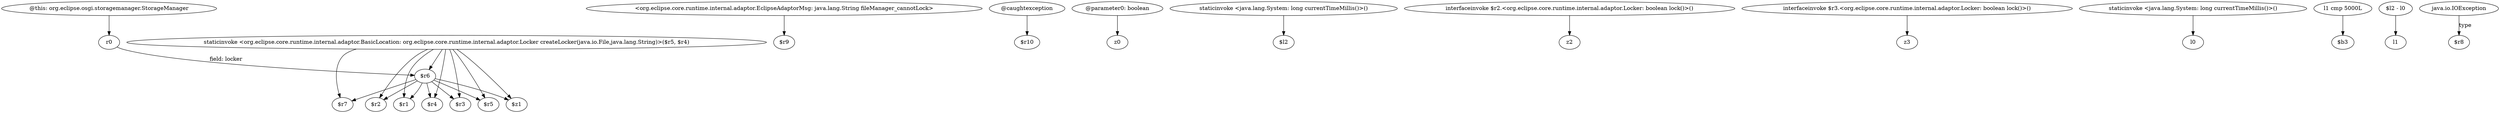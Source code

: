 digraph g {
0[label="staticinvoke <org.eclipse.core.runtime.internal.adaptor.BasicLocation: org.eclipse.core.runtime.internal.adaptor.Locker createLocker(java.io.File,java.lang.String)>($r5, $r4)"]
1[label="$r6"]
0->1[label=""]
2[label="<org.eclipse.core.runtime.internal.adaptor.EclipseAdaptorMsg: java.lang.String fileManager_cannotLock>"]
3[label="$r9"]
2->3[label=""]
4[label="$r3"]
1->4[label=""]
5[label="$r5"]
0->5[label=""]
6[label="$r1"]
1->6[label=""]
1->5[label=""]
7[label="@caughtexception"]
8[label="$r10"]
7->8[label=""]
9[label="$r7"]
0->9[label=""]
10[label="$z1"]
0->10[label=""]
11[label="@parameter0: boolean"]
12[label="z0"]
11->12[label=""]
13[label="$r2"]
0->13[label=""]
14[label="staticinvoke <java.lang.System: long currentTimeMillis()>()"]
15[label="$l2"]
14->15[label=""]
1->9[label=""]
1->13[label=""]
16[label="@this: org.eclipse.osgi.storagemanager.StorageManager"]
17[label="r0"]
16->17[label=""]
17->1[label="field: locker"]
18[label="$r4"]
1->18[label=""]
19[label="interfaceinvoke $r2.<org.eclipse.core.runtime.internal.adaptor.Locker: boolean lock()>()"]
20[label="z2"]
19->20[label=""]
21[label="interfaceinvoke $r3.<org.eclipse.core.runtime.internal.adaptor.Locker: boolean lock()>()"]
22[label="z3"]
21->22[label=""]
0->18[label=""]
23[label="staticinvoke <java.lang.System: long currentTimeMillis()>()"]
24[label="l0"]
23->24[label=""]
25[label="l1 cmp 5000L"]
26[label="$b3"]
25->26[label=""]
0->4[label=""]
27[label="$l2 - l0"]
28[label="l1"]
27->28[label=""]
0->6[label=""]
29[label="java.io.IOException"]
30[label="$r8"]
29->30[label="type"]
1->10[label=""]
}
